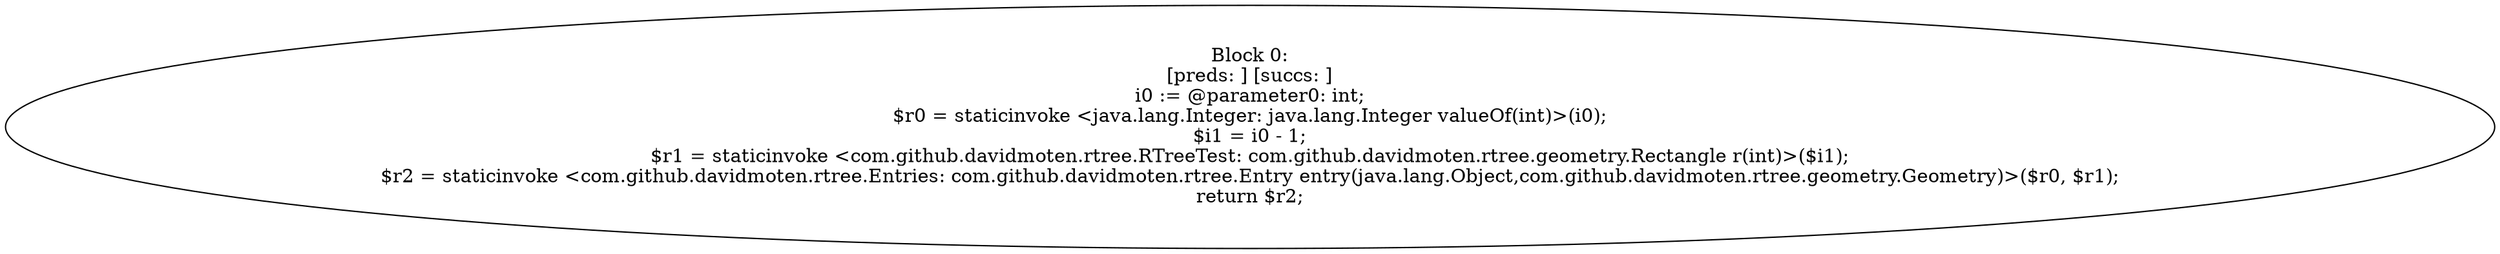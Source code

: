 digraph "unitGraph" {
    "Block 0:
[preds: ] [succs: ]
i0 := @parameter0: int;
$r0 = staticinvoke <java.lang.Integer: java.lang.Integer valueOf(int)>(i0);
$i1 = i0 - 1;
$r1 = staticinvoke <com.github.davidmoten.rtree.RTreeTest: com.github.davidmoten.rtree.geometry.Rectangle r(int)>($i1);
$r2 = staticinvoke <com.github.davidmoten.rtree.Entries: com.github.davidmoten.rtree.Entry entry(java.lang.Object,com.github.davidmoten.rtree.geometry.Geometry)>($r0, $r1);
return $r2;
"
}
